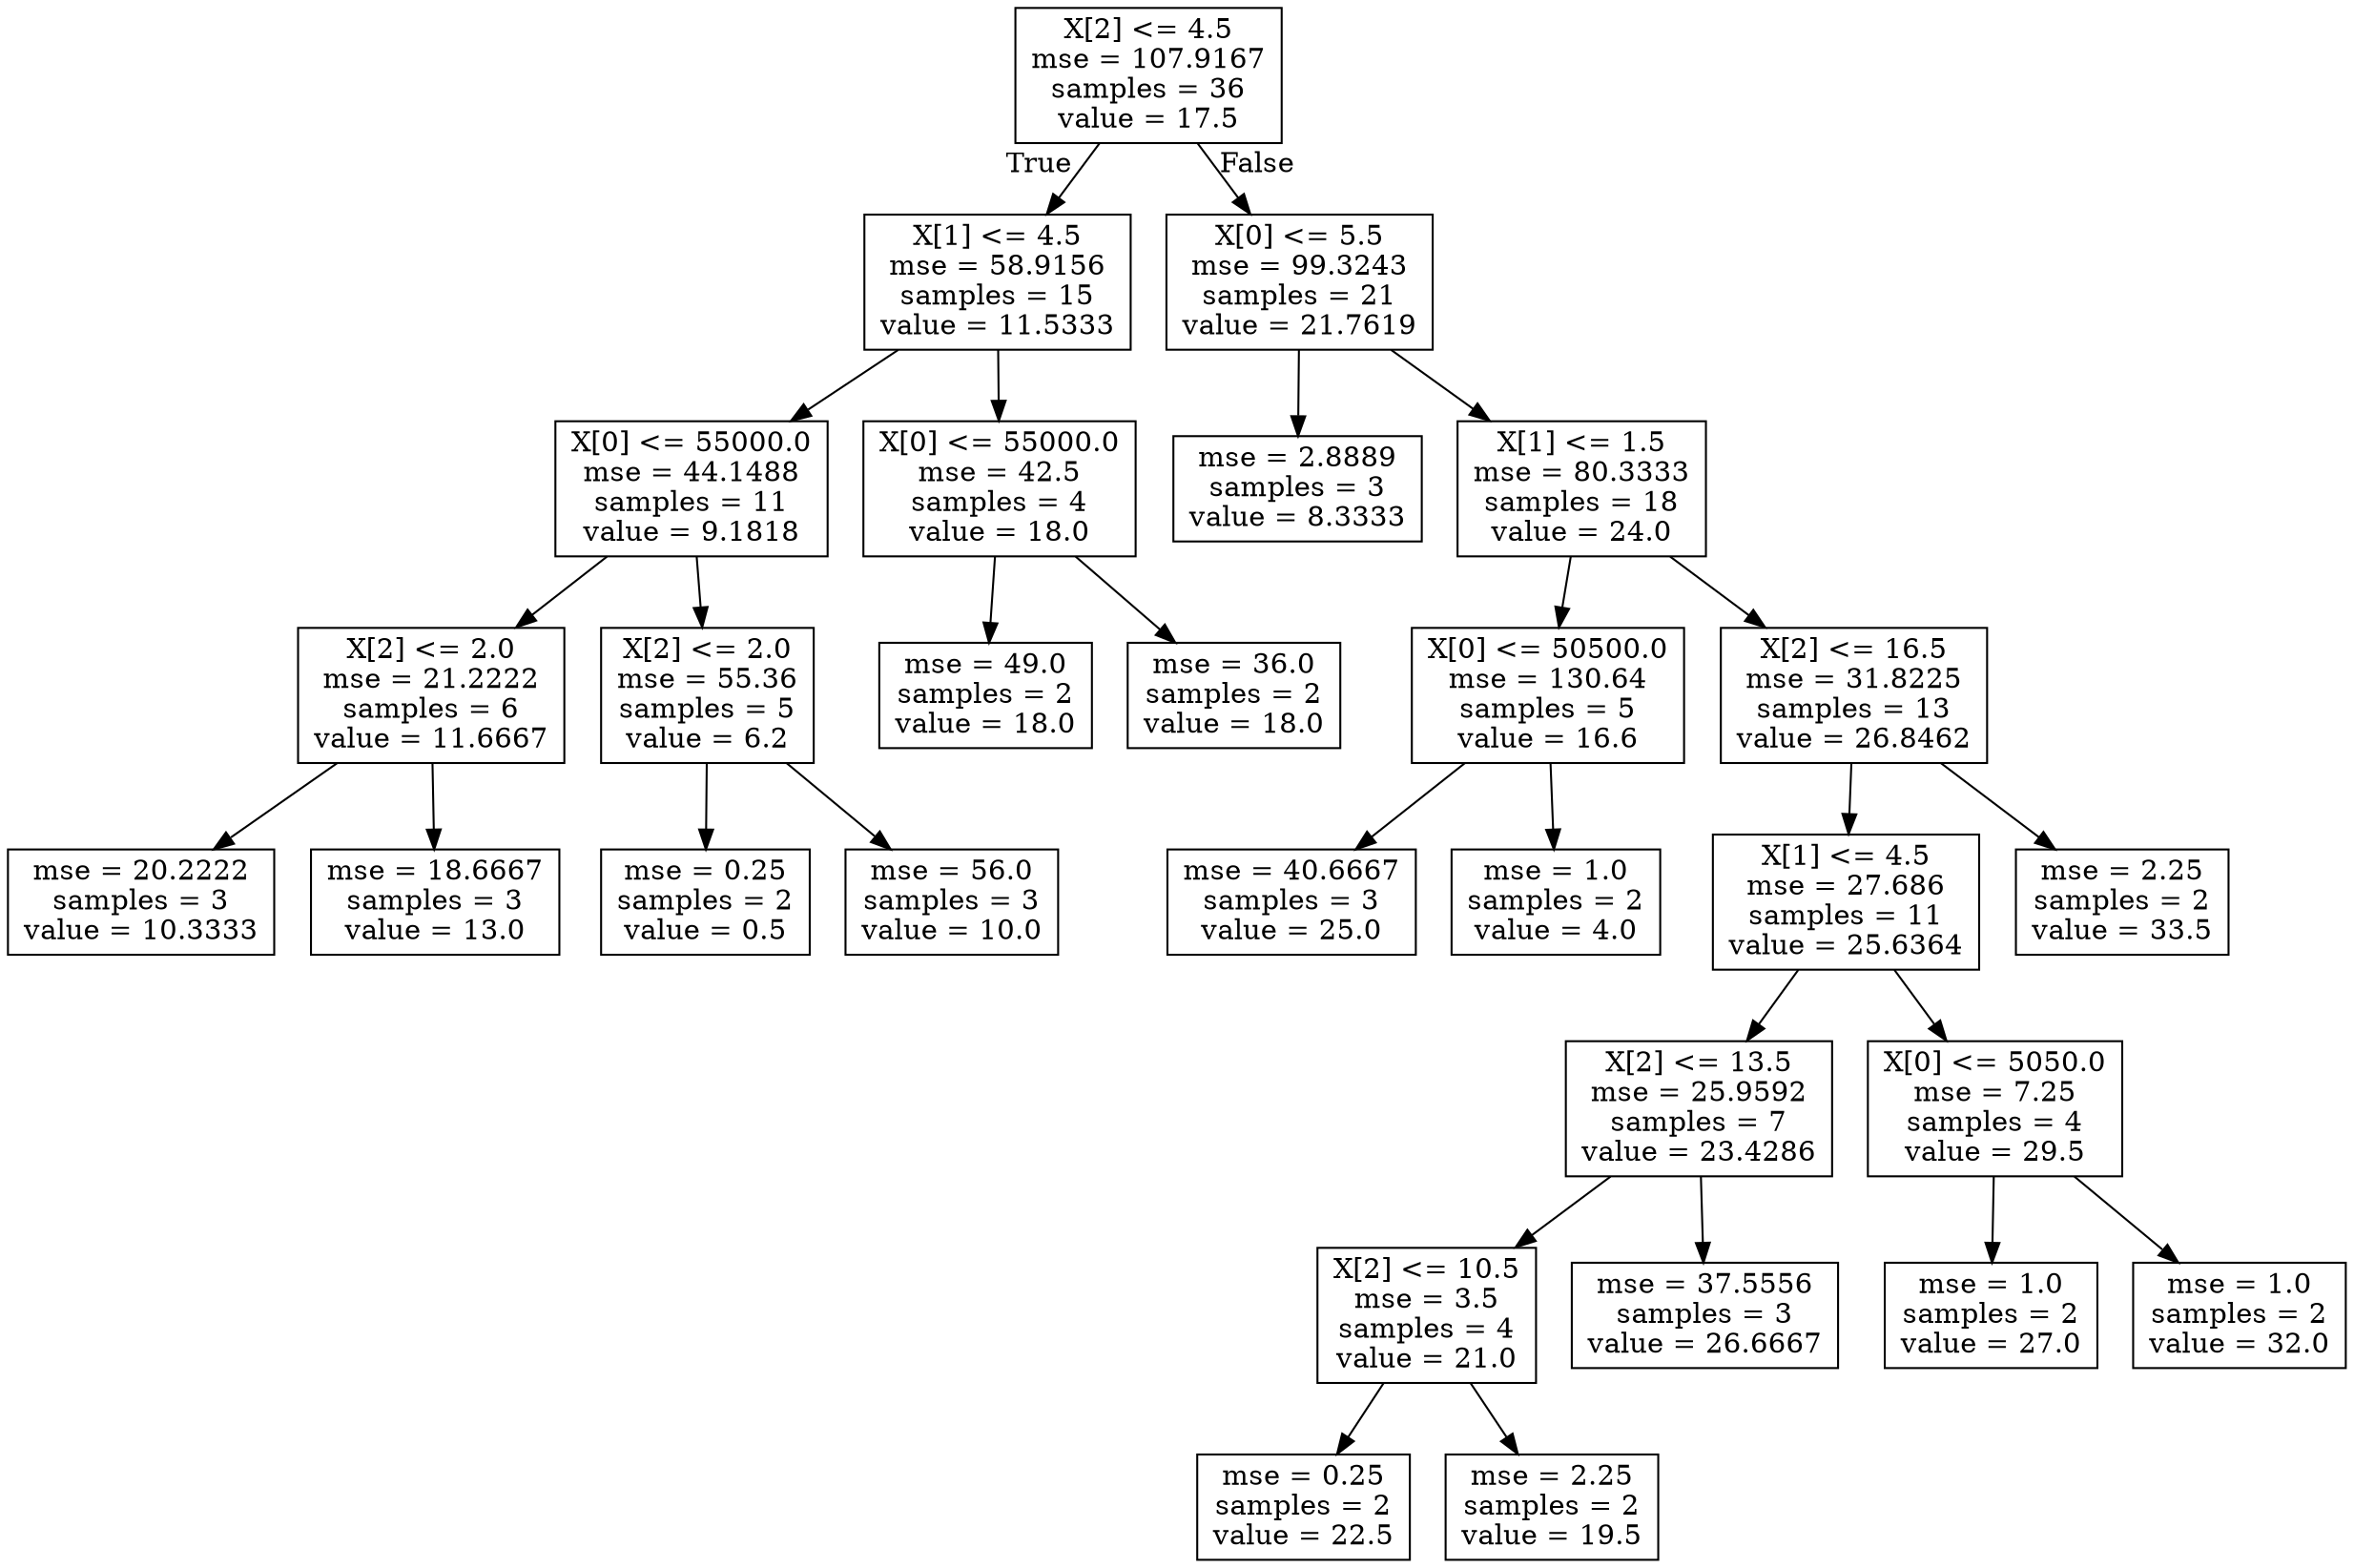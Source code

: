 digraph Tree {
node [shape=box] ;
0 [label="X[2] <= 4.5\nmse = 107.9167\nsamples = 36\nvalue = 17.5"] ;
1 [label="X[1] <= 4.5\nmse = 58.9156\nsamples = 15\nvalue = 11.5333"] ;
0 -> 1 [labeldistance=2.5, labelangle=45, headlabel="True"] ;
2 [label="X[0] <= 55000.0\nmse = 44.1488\nsamples = 11\nvalue = 9.1818"] ;
1 -> 2 ;
3 [label="X[2] <= 2.0\nmse = 21.2222\nsamples = 6\nvalue = 11.6667"] ;
2 -> 3 ;
4 [label="mse = 20.2222\nsamples = 3\nvalue = 10.3333"] ;
3 -> 4 ;
5 [label="mse = 18.6667\nsamples = 3\nvalue = 13.0"] ;
3 -> 5 ;
6 [label="X[2] <= 2.0\nmse = 55.36\nsamples = 5\nvalue = 6.2"] ;
2 -> 6 ;
7 [label="mse = 0.25\nsamples = 2\nvalue = 0.5"] ;
6 -> 7 ;
8 [label="mse = 56.0\nsamples = 3\nvalue = 10.0"] ;
6 -> 8 ;
9 [label="X[0] <= 55000.0\nmse = 42.5\nsamples = 4\nvalue = 18.0"] ;
1 -> 9 ;
10 [label="mse = 49.0\nsamples = 2\nvalue = 18.0"] ;
9 -> 10 ;
11 [label="mse = 36.0\nsamples = 2\nvalue = 18.0"] ;
9 -> 11 ;
12 [label="X[0] <= 5.5\nmse = 99.3243\nsamples = 21\nvalue = 21.7619"] ;
0 -> 12 [labeldistance=2.5, labelangle=-45, headlabel="False"] ;
13 [label="mse = 2.8889\nsamples = 3\nvalue = 8.3333"] ;
12 -> 13 ;
14 [label="X[1] <= 1.5\nmse = 80.3333\nsamples = 18\nvalue = 24.0"] ;
12 -> 14 ;
15 [label="X[0] <= 50500.0\nmse = 130.64\nsamples = 5\nvalue = 16.6"] ;
14 -> 15 ;
16 [label="mse = 40.6667\nsamples = 3\nvalue = 25.0"] ;
15 -> 16 ;
17 [label="mse = 1.0\nsamples = 2\nvalue = 4.0"] ;
15 -> 17 ;
18 [label="X[2] <= 16.5\nmse = 31.8225\nsamples = 13\nvalue = 26.8462"] ;
14 -> 18 ;
19 [label="X[1] <= 4.5\nmse = 27.686\nsamples = 11\nvalue = 25.6364"] ;
18 -> 19 ;
20 [label="X[2] <= 13.5\nmse = 25.9592\nsamples = 7\nvalue = 23.4286"] ;
19 -> 20 ;
21 [label="X[2] <= 10.5\nmse = 3.5\nsamples = 4\nvalue = 21.0"] ;
20 -> 21 ;
22 [label="mse = 0.25\nsamples = 2\nvalue = 22.5"] ;
21 -> 22 ;
23 [label="mse = 2.25\nsamples = 2\nvalue = 19.5"] ;
21 -> 23 ;
24 [label="mse = 37.5556\nsamples = 3\nvalue = 26.6667"] ;
20 -> 24 ;
25 [label="X[0] <= 5050.0\nmse = 7.25\nsamples = 4\nvalue = 29.5"] ;
19 -> 25 ;
26 [label="mse = 1.0\nsamples = 2\nvalue = 27.0"] ;
25 -> 26 ;
27 [label="mse = 1.0\nsamples = 2\nvalue = 32.0"] ;
25 -> 27 ;
28 [label="mse = 2.25\nsamples = 2\nvalue = 33.5"] ;
18 -> 28 ;
}